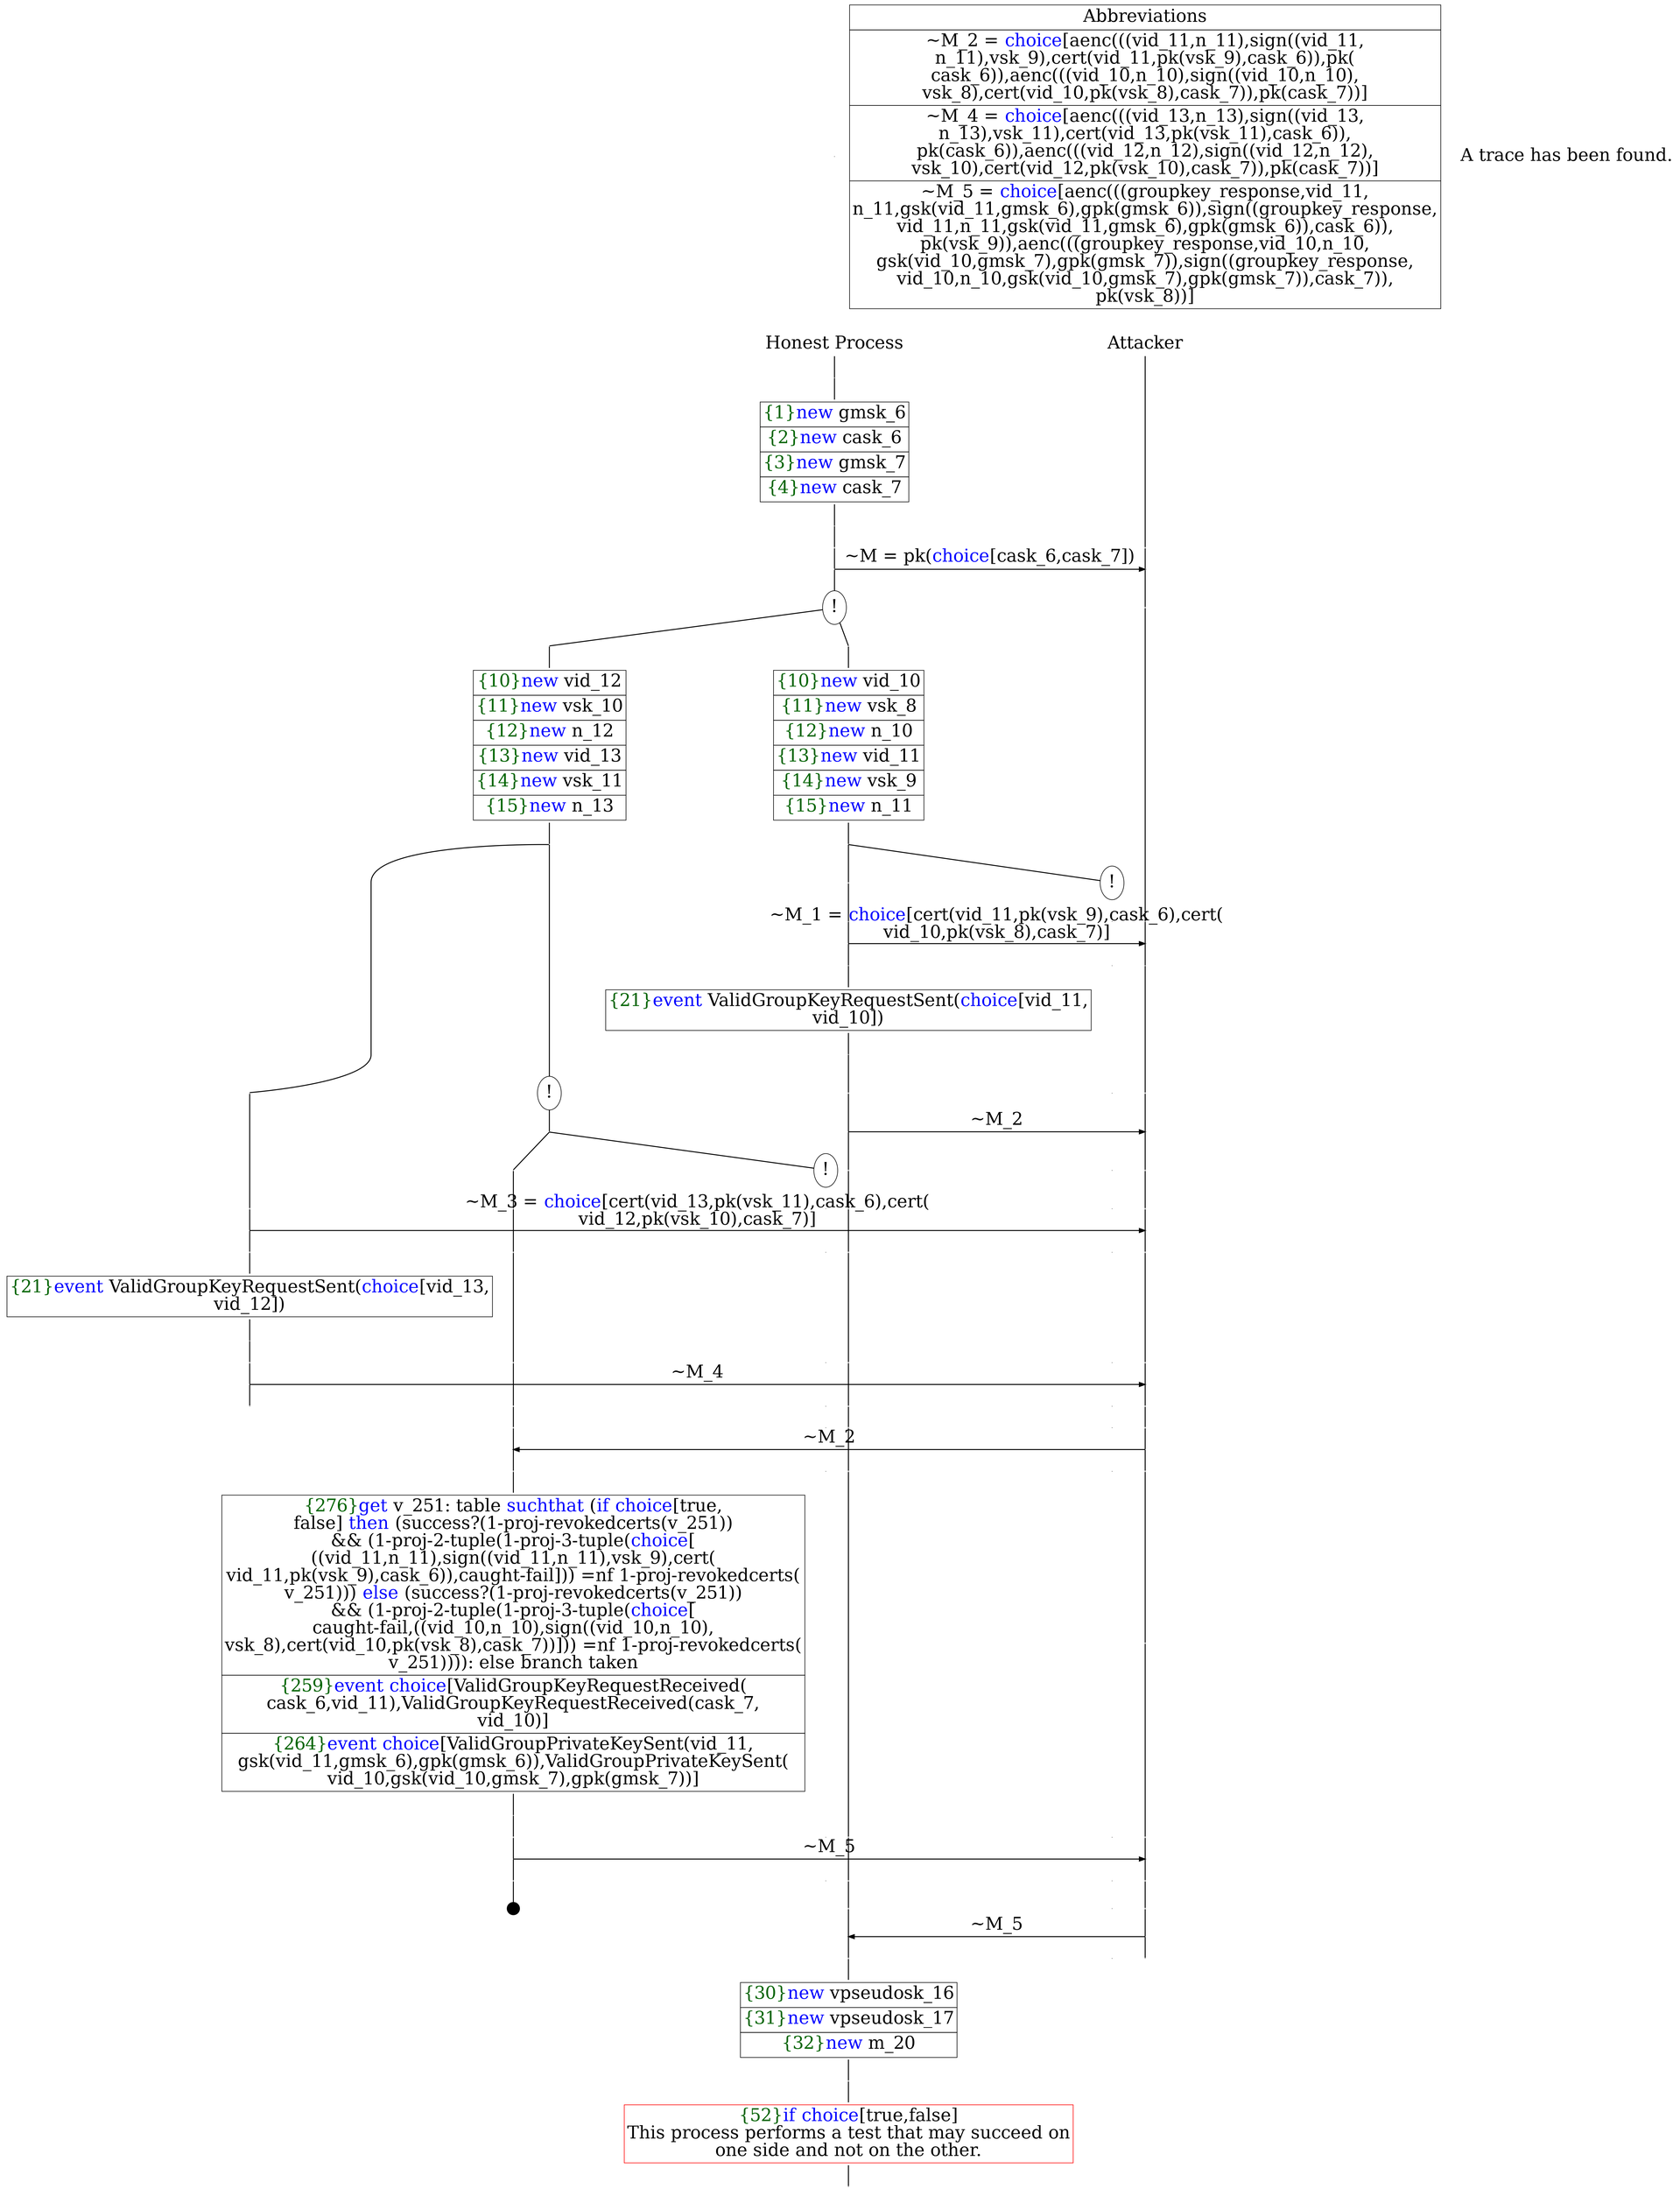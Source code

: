 digraph {
graph [ordering = out]
edge [arrowhead = none, penwidth = 1.6, fontsize = 30]
node [shape = point, width = 0, height = 0, fontsize = 30]
Trace<br/>
[label = <A trace has been found.<br/>
>, shape = plaintext]
P0__0 [label = "Honest Process", shape = plaintext]
P__0 [label = "Attacker", shape = plaintext]
Trace -> P0__0 [label = "", style = invisible, weight = 100]{rank = same; P0__0 P__0}
P0__0 -> P0__1 [label = <>, weight = 100]
P0__1 -> P0__2 [label = <>, weight = 100]
P0__2 [shape = plaintext, label = <<TABLE BORDER="0" CELLBORDER="1" CELLSPACING="0" CELLPADDING="4"> <TR><TD><FONT COLOR="darkgreen">{1}</FONT><FONT COLOR="blue">new </FONT>gmsk_6</TD></TR><TR><TD><FONT COLOR="darkgreen">{2}</FONT><FONT COLOR="blue">new </FONT>cask_6</TD></TR><TR><TD><FONT COLOR="darkgreen">{3}</FONT><FONT COLOR="blue">new </FONT>gmsk_7</TD></TR><TR><TD><FONT COLOR="darkgreen">{4}</FONT><FONT COLOR="blue">new </FONT>cask_7</TD></TR></TABLE>>]
P0__2 -> P0__3 [label = <>, weight = 100]
P0__3 -> P0__4 [label = <>, weight = 100]
P__0 -> P__1 [label = <>, weight = 100]
{rank = same; P__1 P0__4}
P0__4 -> P0__5 [label = <>, weight = 100]
P__1 -> P__2 [label = <>, weight = 100]
{rank = same; P__2 P0__5}
P0__5 -> P__2 [label = <~M = pk(<FONT COLOR="blue">choice</FONT>[cask_6,cask_7])>, arrowhead = normal]
P0__5 -> P0__6 [label = <>, weight = 100]
P__2 -> P__3 [label = <>, weight = 100]
{rank = same; P__3 P0__6}
P0__6 [label = "!", shape = ellipse]
{rank = same; P0_1__6 P0_0__6}
P0_1__6 [label = "", fixedsize = false, width = 0, height = 0, shape = none]
P0__6 -> P0_1__6 [label = <>]
P0_0__6 [label = "", fixedsize = false, width = 0, height = 0, shape = none]
P0__6 -> P0_0__6 [label = <>]
P0_0__6 -> P0_0__7 [label = <>, weight = 100]
P0_0__7 [shape = plaintext, label = <<TABLE BORDER="0" CELLBORDER="1" CELLSPACING="0" CELLPADDING="4"> <TR><TD><FONT COLOR="darkgreen">{10}</FONT><FONT COLOR="blue">new </FONT>vid_10</TD></TR><TR><TD><FONT COLOR="darkgreen">{11}</FONT><FONT COLOR="blue">new </FONT>vsk_8</TD></TR><TR><TD><FONT COLOR="darkgreen">{12}</FONT><FONT COLOR="blue">new </FONT>n_10</TD></TR><TR><TD><FONT COLOR="darkgreen">{13}</FONT><FONT COLOR="blue">new </FONT>vid_11</TD></TR><TR><TD><FONT COLOR="darkgreen">{14}</FONT><FONT COLOR="blue">new </FONT>vsk_9</TD></TR><TR><TD><FONT COLOR="darkgreen">{15}</FONT><FONT COLOR="blue">new </FONT>n_11</TD></TR></TABLE>>]
P0_0__7 -> P0_0__8 [label = <>, weight = 100]
/*RPar */
P0_0__8 -> P0_0_1__8 [label = <>]
P0_0__8 -> P0_0_0__8 [label = <>]
P0_0__8 [label = "", fixedsize = false, width = 0, height = 0, shape = none]
{rank = same; P0_0_0__8 P0_0_1__8}
P0_0_0__8 [label = "!", shape = ellipse]
P0_0_1__8 -> P0_0_1__9 [label = <>, weight = 100]
P0_0_0__9 [label = "", style = invisible]
P0_0_0__8 -> P0_0_0__9 [label = <>, weight = 100, style = invisible]
P__3 -> P__4 [label = <>, weight = 100]
{rank = same; P__4 P0_0_0__9 P0_0_1__9}
P0_0_1__9 -> P0_0_1__10 [label = <>, weight = 100]
P__4 -> P__5 [label = <>, weight = 100]
{rank = same; P__5 P0_0_1__10}
P0_0_1__10 -> P__5 [label = <~M_1 = <FONT COLOR="blue">choice</FONT>[cert(vid_11,pk(vsk_9),cask_6),cert(<br/>
vid_10,pk(vsk_8),cask_7)]>, arrowhead = normal]
P0_0_1__10 -> P0_0_1__11 [label = <>, weight = 100]
P0_0_0__10 [label = "", style = invisible]
P0_0_0__9 -> P0_0_0__10 [label = <>, weight = 100, style = invisible]
P__5 -> P__6 [label = <>, weight = 100]
{rank = same; P__6 P0_0_0__10 P0_0_1__11}
P0_0_1__11 -> P0_0_1__12 [label = <>, weight = 100]
P0_0_1__12 [shape = plaintext, label = <<TABLE BORDER="0" CELLBORDER="1" CELLSPACING="0" CELLPADDING="4"> <TR><TD><FONT COLOR="darkgreen">{21}</FONT><FONT COLOR="blue">event</FONT> ValidGroupKeyRequestSent(<FONT COLOR="blue">choice</FONT>[vid_11,<br/>
vid_10])</TD></TR></TABLE>>]
P0_0_1__12 -> P0_0_1__13 [label = <>, weight = 100]
P0_0_1__13 -> P0_0_1__14 [label = <>, weight = 100]
P0_0_0__11 [label = "", style = invisible]
P0_0_0__10 -> P0_0_0__11 [label = <>, weight = 100, style = invisible]
P__6 -> P__7 [label = <>, weight = 100]
{rank = same; P__7 P0_0_0__11 P0_0_1__14}
P0_0_1__14 -> P0_0_1__15 [label = <>, weight = 100]
P__7 -> P__8 [label = <>, weight = 100]
{rank = same; P__8 P0_0_1__15}
P0_0_1__15 -> P__8 [label = <~M_2>, arrowhead = normal]
P0_0_1__15 -> P0_0_1__16 [label = <>, weight = 100]
P0_0_0__12 [label = "", style = invisible]
P0_0_0__11 -> P0_0_0__12 [label = <>, weight = 100, style = invisible]
P__8 -> P__9 [label = <>, weight = 100]
{rank = same; P__9 P0_0_0__12 P0_0_1__16}
P0_1__6 -> P0_1__7 [label = <>, weight = 100]
P0_1__7 [shape = plaintext, label = <<TABLE BORDER="0" CELLBORDER="1" CELLSPACING="0" CELLPADDING="4"> <TR><TD><FONT COLOR="darkgreen">{10}</FONT><FONT COLOR="blue">new </FONT>vid_12</TD></TR><TR><TD><FONT COLOR="darkgreen">{11}</FONT><FONT COLOR="blue">new </FONT>vsk_10</TD></TR><TR><TD><FONT COLOR="darkgreen">{12}</FONT><FONT COLOR="blue">new </FONT>n_12</TD></TR><TR><TD><FONT COLOR="darkgreen">{13}</FONT><FONT COLOR="blue">new </FONT>vid_13</TD></TR><TR><TD><FONT COLOR="darkgreen">{14}</FONT><FONT COLOR="blue">new </FONT>vsk_11</TD></TR><TR><TD><FONT COLOR="darkgreen">{15}</FONT><FONT COLOR="blue">new </FONT>n_13</TD></TR></TABLE>>]
P0_1__7 -> P0_1__8 [label = <>, weight = 100]
/*RPar */
P0_1__8 -> P0_1_1__8 [label = <>]
P0_1__8 -> P0_1_0__8 [label = <>]
P0_1__8 [label = "", fixedsize = false, width = 0, height = 0, shape = none]
{rank = same; P0_1_0__8 P0_1_1__8}
P0_1_0__8 [label = "!", shape = ellipse]
P0_1_0_0__8 [label = "", fixedsize = false, width = 0, height = 0, shape = none]
P0_1_0__8 -> P0_1_0_0__8 [label = <>, weight = 100]
/*RPar */
P0_1_0_0__8 -> P0_1_0_0_1__8 [label = <>]
P0_1_0_0__8 -> P0_1_0_0_0__8 [label = <>]
P0_1_0_0__8 [label = "", fixedsize = false, width = 0, height = 0, shape = none]
{rank = same; P0_1_0_0_0__8 P0_1_0_0_1__8}
P0_1_0_0_0__8 [label = "!", shape = ellipse]
P0_1_1__8 -> P0_1_1__9 [label = <>, weight = 100]
P0_1_0_0_1__8 -> P0_1_0_0_1__9 [label = <>, weight = 100]
P0_1_0_0_0__9 [label = "", style = invisible]
P0_1_0_0_0__8 -> P0_1_0_0_0__9 [label = <>, weight = 100, style = invisible]
P0_0_1__16 -> P0_0_1__17 [label = <>, weight = 100]
P0_0_0__13 [label = "", style = invisible]
P0_0_0__12 -> P0_0_0__13 [label = <>, weight = 100, style = invisible]
P__9 -> P__10 [label = <>, weight = 100]
{rank = same; P__10 P0_0_0__13 P0_0_1__17 P0_1_0_0_0__9 P0_1_0_0_1__9 P0_1_1__9}
P0_1_1__9 -> P0_1_1__10 [label = <>, weight = 100]
P__10 -> P__11 [label = <>, weight = 100]
{rank = same; P__11 P0_1_1__10}
P0_1_1__10 -> P__11 [label = <~M_3 = <FONT COLOR="blue">choice</FONT>[cert(vid_13,pk(vsk_11),cask_6),cert(<br/>
vid_12,pk(vsk_10),cask_7)]>, arrowhead = normal]
P0_1_1__10 -> P0_1_1__11 [label = <>, weight = 100]
P0_1_0_0_1__9 -> P0_1_0_0_1__10 [label = <>, weight = 100]
P0_1_0_0_0__10 [label = "", style = invisible]
P0_1_0_0_0__9 -> P0_1_0_0_0__10 [label = <>, weight = 100, style = invisible]
P0_0_1__17 -> P0_0_1__18 [label = <>, weight = 100]
P0_0_0__14 [label = "", style = invisible]
P0_0_0__13 -> P0_0_0__14 [label = <>, weight = 100, style = invisible]
P__11 -> P__12 [label = <>, weight = 100]
{rank = same; P__12 P0_0_0__14 P0_0_1__18 P0_1_0_0_0__10 P0_1_0_0_1__10 P0_1_1__11}
P0_1_1__11 -> P0_1_1__12 [label = <>, weight = 100]
P0_1_1__12 [shape = plaintext, label = <<TABLE BORDER="0" CELLBORDER="1" CELLSPACING="0" CELLPADDING="4"> <TR><TD><FONT COLOR="darkgreen">{21}</FONT><FONT COLOR="blue">event</FONT> ValidGroupKeyRequestSent(<FONT COLOR="blue">choice</FONT>[vid_13,<br/>
vid_12])</TD></TR></TABLE>>]
P0_1_1__12 -> P0_1_1__13 [label = <>, weight = 100]
P0_1_1__13 -> P0_1_1__14 [label = <>, weight = 100]
P0_1_0_0_1__10 -> P0_1_0_0_1__11 [label = <>, weight = 100]
P0_1_0_0_0__11 [label = "", style = invisible]
P0_1_0_0_0__10 -> P0_1_0_0_0__11 [label = <>, weight = 100, style = invisible]
P0_0_1__18 -> P0_0_1__19 [label = <>, weight = 100]
P0_0_0__15 [label = "", style = invisible]
P0_0_0__14 -> P0_0_0__15 [label = <>, weight = 100, style = invisible]
P__12 -> P__13 [label = <>, weight = 100]
{rank = same; P__13 P0_0_0__15 P0_0_1__19 P0_1_0_0_0__11 P0_1_0_0_1__11 P0_1_1__14}
P0_1_1__14 -> P0_1_1__15 [label = <>, weight = 100]
P__13 -> P__14 [label = <>, weight = 100]
{rank = same; P__14 P0_1_1__15}
P0_1_1__15 -> P__14 [label = <~M_4>, arrowhead = normal]
P0_1_1__15 -> P0_1_1__16 [label = <>, weight = 100]
P0_1_0_0_1__11 -> P0_1_0_0_1__12 [label = <>, weight = 100]
P0_1_0_0_0__12 [label = "", style = invisible]
P0_1_0_0_0__11 -> P0_1_0_0_0__12 [label = <>, weight = 100, style = invisible]
P0_0_1__19 -> P0_0_1__20 [label = <>, weight = 100]
P0_0_0__16 [label = "", style = invisible]
P0_0_0__15 -> P0_0_0__16 [label = <>, weight = 100, style = invisible]
P__14 -> P__15 [label = <>, weight = 100]
{rank = same; P__15 P0_0_0__16 P0_0_1__20 P0_1_0_0_0__12 P0_1_0_0_1__12 P0_1_1__16}
P0_1_0_0_1__12 -> P0_1_0_0_1__13 [label = <>, weight = 100]
P0_1_0_0_0__13 [label = "", style = invisible]
P0_1_0_0_0__12 -> P0_1_0_0_0__13 [label = <>, weight = 100, style = invisible]
P0_0_1__20 -> P0_0_1__21 [label = <>, weight = 100]
P0_0_0__17 [label = "", style = invisible]
P0_0_0__16 -> P0_0_0__17 [label = <>, weight = 100, style = invisible]
P__15 -> P__16 [label = <>, weight = 100]
{rank = same; P__16 P0_0_0__17 P0_0_1__21 P0_1_0_0_0__13 P0_1_0_0_1__13}
P0_1_0_0_1__13 -> P0_1_0_0_1__14 [label = <>, weight = 100]
P__16 -> P__17 [label = <>, weight = 100]
{rank = same; P__17 P0_1_0_0_1__14}
P0_1_0_0_1__14 -> P__17 [label = <~M_2>, dir = back, arrowhead = normal]
P0_1_0_0_1__14 -> P0_1_0_0_1__15 [label = <>, weight = 100]
P0_1_0_0_0__14 [label = "", style = invisible]
P0_1_0_0_0__13 -> P0_1_0_0_0__14 [label = <>, weight = 100, style = invisible]
P0_0_1__21 -> P0_0_1__22 [label = <>, weight = 100]
P0_0_0__18 [label = "", style = invisible]
P0_0_0__17 -> P0_0_0__18 [label = <>, weight = 100, style = invisible]
P__17 -> P__18 [label = <>, weight = 100]
{rank = same; P__18 P0_0_0__18 P0_0_1__22 P0_1_0_0_0__14 P0_1_0_0_1__15}
P0_1_0_0_1__15 -> P0_1_0_0_1__16 [label = <>, weight = 100]
P0_1_0_0_1__16 [shape = plaintext, label = <<TABLE BORDER="0" CELLBORDER="1" CELLSPACING="0" CELLPADDING="4"> <TR><TD><FONT COLOR="darkgreen">{276}</FONT><FONT COLOR="blue">get</FONT> v_251: table <FONT COLOR="blue">suchthat</FONT> (<FONT COLOR="blue">if</FONT> <FONT COLOR="blue">choice</FONT>[true,<br/>
false] <FONT COLOR="blue">then</FONT> (success?(1-proj-revokedcerts(v_251))<br/>
&amp;&amp; (1-proj-2-tuple(1-proj-3-tuple(<FONT COLOR="blue">choice</FONT>[<br/>
((vid_11,n_11),sign((vid_11,n_11),vsk_9),cert(<br/>
vid_11,pk(vsk_9),cask_6)),caught-fail])) =nf 1-proj-revokedcerts(<br/>
v_251))) <FONT COLOR="blue">else</FONT> (success?(1-proj-revokedcerts(v_251))<br/>
&amp;&amp; (1-proj-2-tuple(1-proj-3-tuple(<FONT COLOR="blue">choice</FONT>[<br/>
caught-fail,((vid_10,n_10),sign((vid_10,n_10),<br/>
vsk_8),cert(vid_10,pk(vsk_8),cask_7))])) =nf 1-proj-revokedcerts(<br/>
v_251)))): else branch taken</TD></TR><TR><TD><FONT COLOR="darkgreen">{259}</FONT><FONT COLOR="blue">event</FONT> <FONT COLOR="blue">choice</FONT>[ValidGroupKeyRequestReceived(<br/>
cask_6,vid_11),ValidGroupKeyRequestReceived(cask_7,<br/>
vid_10)]</TD></TR><TR><TD><FONT COLOR="darkgreen">{264}</FONT><FONT COLOR="blue">event</FONT> <FONT COLOR="blue">choice</FONT>[ValidGroupPrivateKeySent(vid_11,<br/>
gsk(vid_11,gmsk_6),gpk(gmsk_6)),ValidGroupPrivateKeySent(<br/>
vid_10,gsk(vid_10,gmsk_7),gpk(gmsk_7))]</TD></TR></TABLE>>]
P0_1_0_0_1__16 -> P0_1_0_0_1__17 [label = <>, weight = 100]
P__18 -> P__19 [label = <>, weight = 100]
{rank = same; P__19 P0_1_0_0_1__16}
P0_1_0_0_1__17 -> P0_1_0_0_1__18 [label = <>, weight = 100]
P0_1_0_0_0__15 [label = "", style = invisible]
P0_1_0_0_0__14 -> P0_1_0_0_0__15 [label = <>, weight = 100, style = invisible]
P0_0_1__22 -> P0_0_1__23 [label = <>, weight = 100]
P0_0_0__19 [label = "", style = invisible]
P0_0_0__18 -> P0_0_0__19 [label = <>, weight = 100, style = invisible]
P__19 -> P__20 [label = <>, weight = 100]
{rank = same; P__20 P0_0_0__19 P0_0_1__23 P0_1_0_0_0__15 P0_1_0_0_1__18}
P0_1_0_0_1__18 -> P0_1_0_0_1__19 [label = <>, weight = 100]
P__20 -> P__21 [label = <>, weight = 100]
{rank = same; P__21 P0_1_0_0_1__19}
P0_1_0_0_1__19 -> P__21 [label = <~M_5>, arrowhead = normal]
P0_1_0_0_1__19 -> P0_1_0_0_1__20 [label = <>, weight = 100]
P0_1_0_0_0__16 [label = "", style = invisible]
P0_1_0_0_0__15 -> P0_1_0_0_0__16 [label = <>, weight = 100, style = invisible]
P0_0_1__23 -> P0_0_1__24 [label = <>, weight = 100]
P0_0_0__20 [label = "", style = invisible]
P0_0_0__19 -> P0_0_0__20 [label = <>, weight = 100, style = invisible]
P__21 -> P__22 [label = <>, weight = 100]
{rank = same; P__22 P0_0_0__20 P0_0_1__24 P0_1_0_0_0__16 P0_1_0_0_1__20}
P0_1_0_0_1__21 [label = "", width = 0.3, height = 0.3]
P0_1_0_0_1__20 -> P0_1_0_0_1__21 [label = <>, weight = 100]
P0_0_1__24 -> P0_0_1__25 [label = <>, weight = 100]
P0_0_0__21 [label = "", style = invisible]
P0_0_0__20 -> P0_0_0__21 [label = <>, weight = 100, style = invisible]
P__22 -> P__23 [label = <>, weight = 100]
{rank = same; P__23 P0_0_0__21 P0_0_1__25}
P0_0_1__25 -> P0_0_1__26 [label = <>, weight = 100]
P__23 -> P__24 [label = <>, weight = 100]
{rank = same; P__24 P0_0_1__26}
P0_0_1__26 -> P__24 [label = <~M_5>, dir = back, arrowhead = normal]
P0_0_1__26 -> P0_0_1__27 [label = <>, weight = 100]
P0_0_0__22 [label = "", style = invisible]
P0_0_0__21 -> P0_0_0__22 [label = <>, weight = 100, style = invisible]
P__24 -> P__25 [label = <>, weight = 100]
{rank = same; P__25 P0_0_0__22 P0_0_1__27}
P0_0_1__27 -> P0_0_1__28 [label = <>, weight = 100]
P0_0_1__28 [shape = plaintext, label = <<TABLE BORDER="0" CELLBORDER="1" CELLSPACING="0" CELLPADDING="4"> <TR><TD><FONT COLOR="darkgreen">{30}</FONT><FONT COLOR="blue">new </FONT>vpseudosk_16</TD></TR><TR><TD><FONT COLOR="darkgreen">{31}</FONT><FONT COLOR="blue">new </FONT>vpseudosk_17</TD></TR><TR><TD><FONT COLOR="darkgreen">{32}</FONT><FONT COLOR="blue">new </FONT>m_20</TD></TR></TABLE>>]
P0_0_1__28 -> P0_0_1__29 [label = <>, weight = 100]
P0_0_1__29 -> P0_0_1__30 [label = <>, weight = 100]
P0_0_1__30 [color = red, shape = plaintext, label = <<TABLE BORDER="0" CELLBORDER="1" CELLSPACING="0" CELLPADDING="4"> <TR><TD><FONT COLOR="darkgreen">{52}</FONT><FONT COLOR="blue">if</FONT> <FONT COLOR="blue">choice</FONT>[true,false]<br/>
This process performs a test that may succeed on<br/>
one side and not on the other.</TD></TR></TABLE>>]
P0_0_1__30 -> P0_0_1__31 [label = <>, weight = 100]
Abbrev [shape = plaintext, label = <<TABLE BORDER="0" CELLBORDER="1" CELLSPACING="0" CELLPADDING="4"><TR> <TD> Abbreviations </TD></TR><TR><TD>~M_2 = <FONT COLOR="blue">choice</FONT>[aenc(((vid_11,n_11),sign((vid_11,<br/>
n_11),vsk_9),cert(vid_11,pk(vsk_9),cask_6)),pk(<br/>
cask_6)),aenc(((vid_10,n_10),sign((vid_10,n_10),<br/>
vsk_8),cert(vid_10,pk(vsk_8),cask_7)),pk(cask_7))]</TD></TR><TR><TD>~M_4 = <FONT COLOR="blue">choice</FONT>[aenc(((vid_13,n_13),sign((vid_13,<br/>
n_13),vsk_11),cert(vid_13,pk(vsk_11),cask_6)),<br/>
pk(cask_6)),aenc(((vid_12,n_12),sign((vid_12,n_12),<br/>
vsk_10),cert(vid_12,pk(vsk_10),cask_7)),pk(cask_7))]</TD></TR><TR><TD>~M_5 = <FONT COLOR="blue">choice</FONT>[aenc(((groupkey_response,vid_11,<br/>
n_11,gsk(vid_11,gmsk_6),gpk(gmsk_6)),sign((groupkey_response,<br/>
vid_11,n_11,gsk(vid_11,gmsk_6),gpk(gmsk_6)),cask_6)),<br/>
pk(vsk_9)),aenc(((groupkey_response,vid_10,n_10,<br/>
gsk(vid_10,gmsk_7),gpk(gmsk_7)),sign((groupkey_response,<br/>
vid_10,n_10,gsk(vid_10,gmsk_7),gpk(gmsk_7)),cask_7)),<br/>
pk(vsk_8))]</TD></TR></TABLE>>]Abbrev -> P__0 [style = invisible, weight =100]}